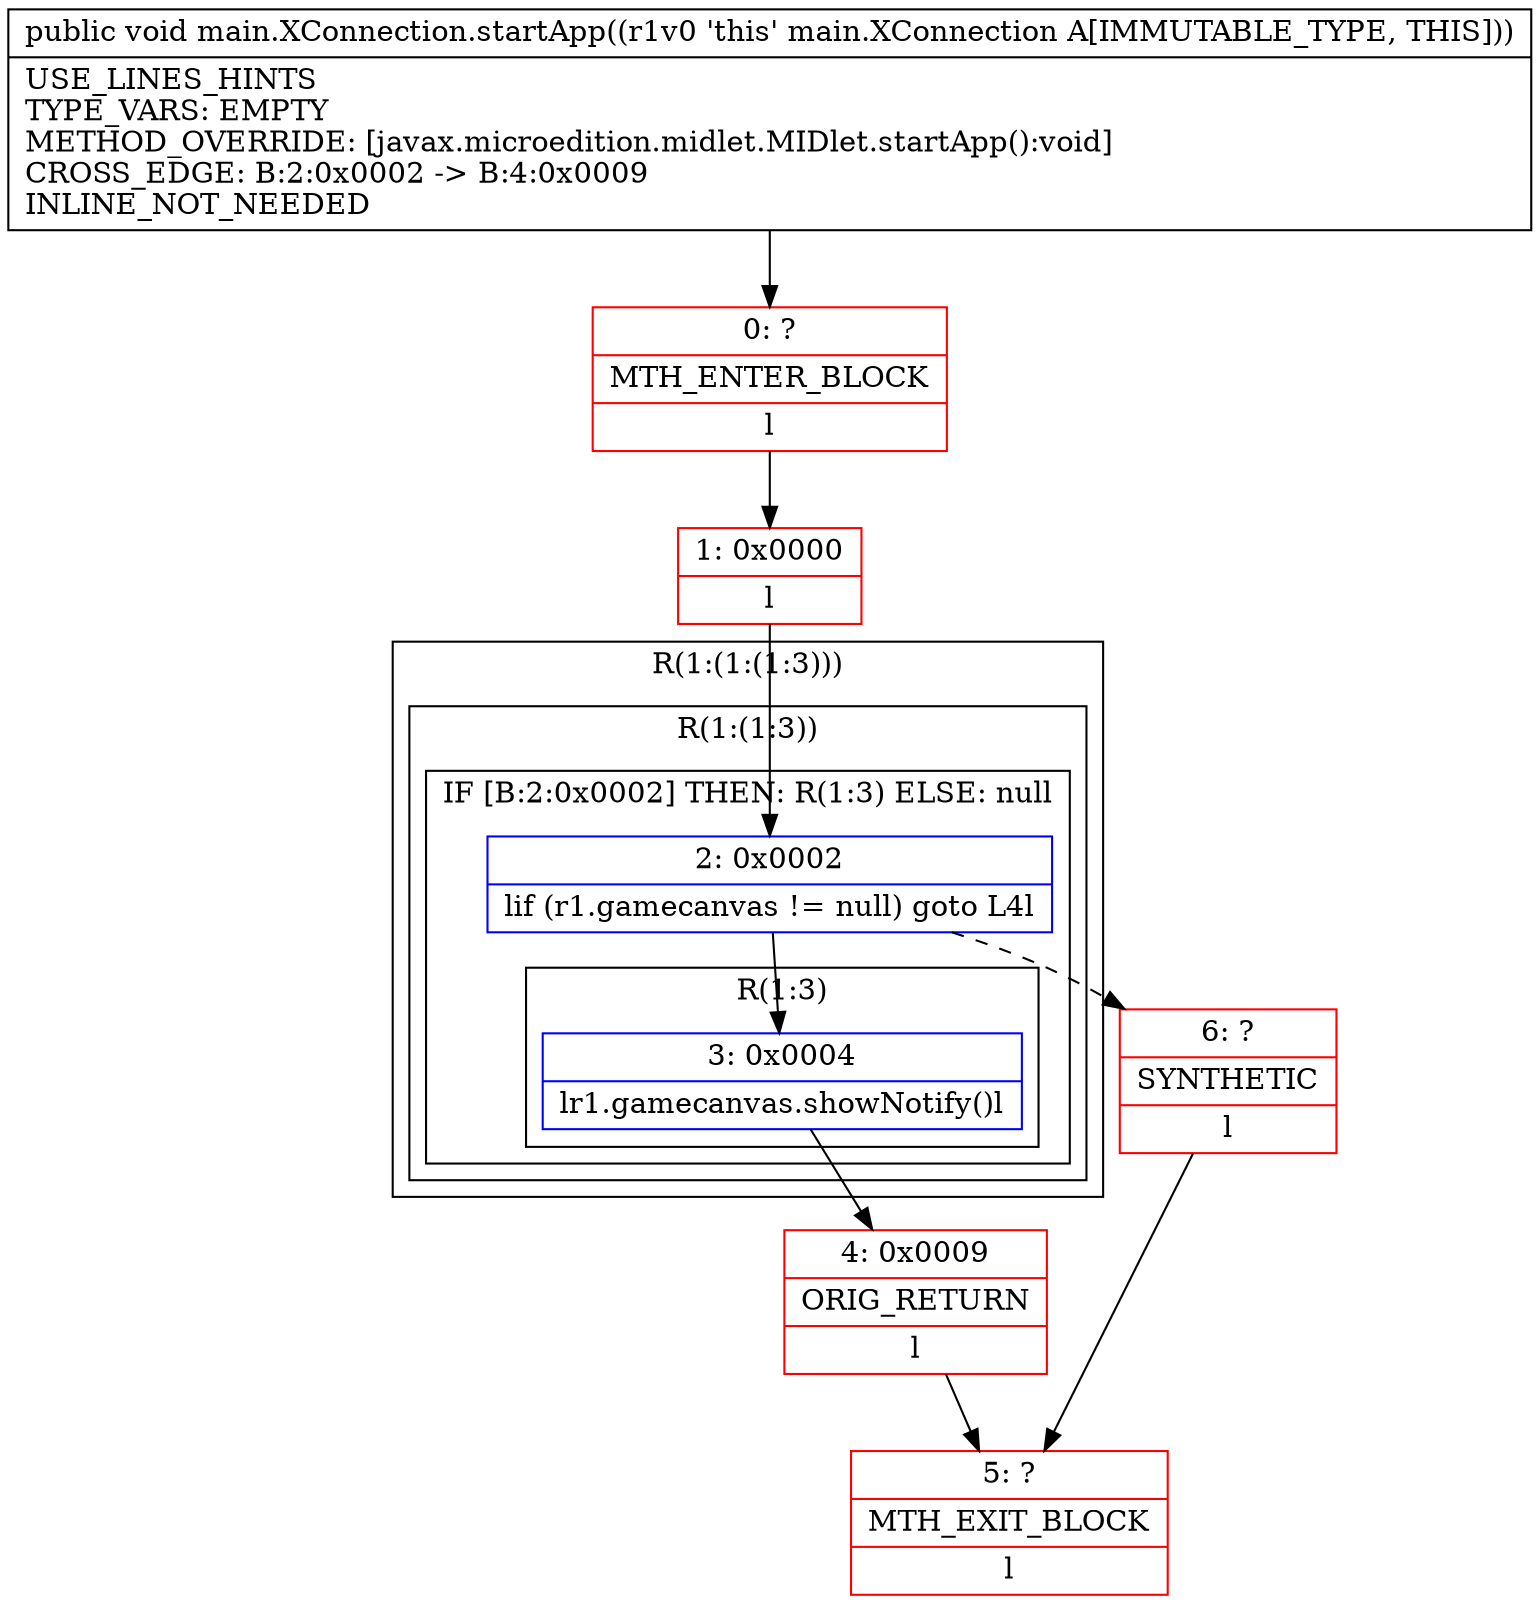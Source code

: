 digraph "CFG formain.XConnection.startApp()V" {
subgraph cluster_Region_1604723947 {
label = "R(1:(1:(1:3)))";
node [shape=record,color=blue];
subgraph cluster_Region_1745126683 {
label = "R(1:(1:3))";
node [shape=record,color=blue];
subgraph cluster_IfRegion_465950692 {
label = "IF [B:2:0x0002] THEN: R(1:3) ELSE: null";
node [shape=record,color=blue];
Node_2 [shape=record,label="{2\:\ 0x0002|lif (r1.gamecanvas != null) goto L4l}"];
subgraph cluster_Region_1468981757 {
label = "R(1:3)";
node [shape=record,color=blue];
Node_3 [shape=record,label="{3\:\ 0x0004|lr1.gamecanvas.showNotify()l}"];
}
}
}
}
Node_0 [shape=record,color=red,label="{0\:\ ?|MTH_ENTER_BLOCK\l|l}"];
Node_1 [shape=record,color=red,label="{1\:\ 0x0000|l}"];
Node_4 [shape=record,color=red,label="{4\:\ 0x0009|ORIG_RETURN\l|l}"];
Node_5 [shape=record,color=red,label="{5\:\ ?|MTH_EXIT_BLOCK\l|l}"];
Node_6 [shape=record,color=red,label="{6\:\ ?|SYNTHETIC\l|l}"];
MethodNode[shape=record,label="{public void main.XConnection.startApp((r1v0 'this' main.XConnection A[IMMUTABLE_TYPE, THIS]))  | USE_LINES_HINTS\lTYPE_VARS: EMPTY\lMETHOD_OVERRIDE: [javax.microedition.midlet.MIDlet.startApp():void]\lCROSS_EDGE: B:2:0x0002 \-\> B:4:0x0009\lINLINE_NOT_NEEDED\l}"];
MethodNode -> Node_0;
Node_2 -> Node_3;
Node_2 -> Node_6[style=dashed];
Node_3 -> Node_4;
Node_0 -> Node_1;
Node_1 -> Node_2;
Node_4 -> Node_5;
Node_6 -> Node_5;
}

